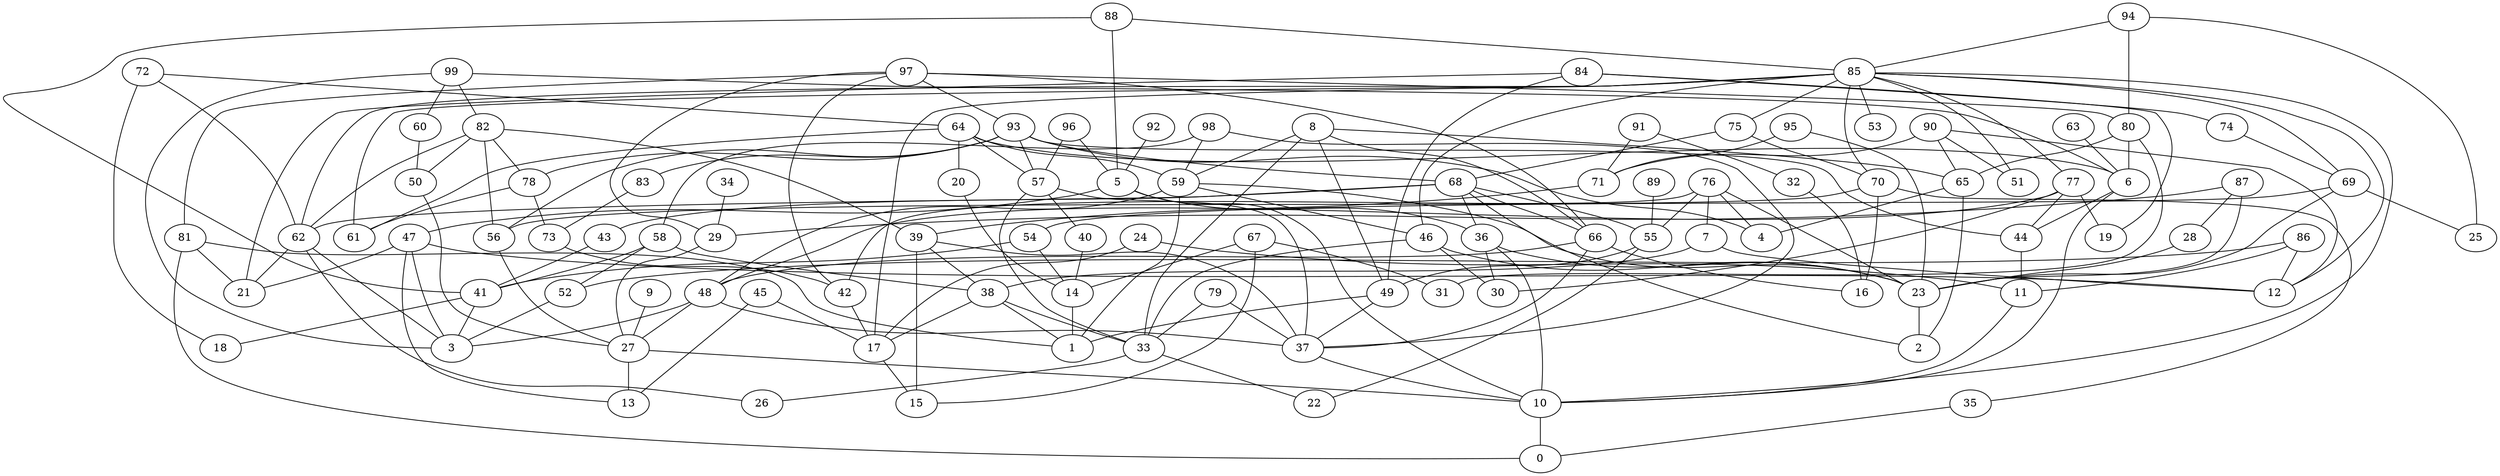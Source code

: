 digraph GG_graph {

subgraph G_graph {
edge [color = black]
"91" -> "32" [dir = none]
"92" -> "5" [dir = none]
"79" -> "33" [dir = none]
"63" -> "6" [dir = none]
"83" -> "73" [dir = none]
"89" -> "55" [dir = none]
"34" -> "29" [dir = none]
"9" -> "27" [dir = none]
"87" -> "29" [dir = none]
"24" -> "17" [dir = none]
"65" -> "2" [dir = none]
"76" -> "55" [dir = none]
"76" -> "7" [dir = none]
"76" -> "4" [dir = none]
"76" -> "23" [dir = none]
"64" -> "6" [dir = none]
"42" -> "17" [dir = none]
"82" -> "56" [dir = none]
"82" -> "78" [dir = none]
"82" -> "50" [dir = none]
"82" -> "39" [dir = none]
"98" -> "37" [dir = none]
"97" -> "81" [dir = none]
"97" -> "29" [dir = none]
"97" -> "80" [dir = none]
"68" -> "2" [dir = none]
"68" -> "36" [dir = none]
"39" -> "38" [dir = none]
"39" -> "37" [dir = none]
"95" -> "71" [dir = none]
"69" -> "54" [dir = none]
"45" -> "13" [dir = none]
"45" -> "17" [dir = none]
"57" -> "33" [dir = none]
"57" -> "37" [dir = none]
"90" -> "71" [dir = none]
"11" -> "10" [dir = none]
"93" -> "44" [dir = none]
"77" -> "44" [dir = none]
"48" -> "37" [dir = none]
"84" -> "19" [dir = none]
"84" -> "49" [dir = none]
"58" -> "52" [dir = none]
"58" -> "41" [dir = none]
"85" -> "12" [dir = none]
"85" -> "51" [dir = none]
"85" -> "53" [dir = none]
"85" -> "62" [dir = none]
"85" -> "61" [dir = none]
"85" -> "75" [dir = none]
"85" -> "17" [dir = none]
"85" -> "69" [dir = none]
"85" -> "70" [dir = none]
"85" -> "10" [dir = none]
"80" -> "31" [dir = none]
"49" -> "37" [dir = none]
"40" -> "14" [dir = none]
"10" -> "0" [dir = none]
"94" -> "25" [dir = none]
"94" -> "80" [dir = none]
"94" -> "85" [dir = none]
"36" -> "30" [dir = none]
"36" -> "23" [dir = none]
"36" -> "10" [dir = none]
"78" -> "73" [dir = none]
"70" -> "35" [dir = none]
"70" -> "16" [dir = none]
"66" -> "37" [dir = none]
"54" -> "41" [dir = none]
"54" -> "14" [dir = none]
"32" -> "16" [dir = none]
"88" -> "85" [dir = none]
"5" -> "47" [dir = none]
"5" -> "10" [dir = none]
"41" -> "18" [dir = none]
"41" -> "3" [dir = none]
"28" -> "23" [dir = none]
"37" -> "10" [dir = none]
"46" -> "23" [dir = none]
"74" -> "69" [dir = none]
"99" -> "60" [dir = none]
"99" -> "6" [dir = none]
"29" -> "27" [dir = none]
"71" -> "39" [dir = none]
"55" -> "22" [dir = none]
"86" -> "11" [dir = none]
"20" -> "14" [dir = none]
"72" -> "62" [dir = none]
"59" -> "1" [dir = none]
"59" -> "23" [dir = none]
"67" -> "15" [dir = none]
"67" -> "14" [dir = none]
"47" -> "21" [dir = none]
"96" -> "5" [dir = none]
"43" -> "41" [dir = none]
"6" -> "44" [dir = none]
"6" -> "10" [dir = none]
"33" -> "26" [dir = none]
"8" -> "33" [dir = none]
"81" -> "21" [dir = none]
"58" -> "38" [dir = none]
"59" -> "48" [dir = none]
"72" -> "18" [dir = none]
"33" -> "22" [dir = none]
"76" -> "42" [dir = none]
"44" -> "11" [dir = none]
"93" -> "78" [dir = none]
"57" -> "40" [dir = none]
"81" -> "1" [dir = none]
"69" -> "23" [dir = none]
"85" -> "46" [dir = none]
"8" -> "59" [dir = none]
"23" -> "2" [dir = none]
"47" -> "13" [dir = none]
"77" -> "48" [dir = none]
"60" -> "50" [dir = none]
"77" -> "19" [dir = none]
"62" -> "3" [dir = none]
"72" -> "64" [dir = none]
"47" -> "12" [dir = none]
"84" -> "21" [dir = none]
"27" -> "13" [dir = none]
"47" -> "3" [dir = none]
"48" -> "27" [dir = none]
"75" -> "68" [dir = none]
"52" -> "3" [dir = none]
"64" -> "61" [dir = none]
"69" -> "25" [dir = none]
"84" -> "74" [dir = none]
"90" -> "12" [dir = none]
"78" -> "61" [dir = none]
"46" -> "33" [dir = none]
"7" -> "12" [dir = none]
"90" -> "65" [dir = none]
"87" -> "23" [dir = none]
"87" -> "28" [dir = none]
"35" -> "0" [dir = none]
"93" -> "68" [dir = none]
"93" -> "56" [dir = none]
"86" -> "12" [dir = none]
"91" -> "71" [dir = none]
"5" -> "36" [dir = none]
"17" -> "15" [dir = none]
"8" -> "49" [dir = none]
"99" -> "82" [dir = none]
"79" -> "37" [dir = none]
"14" -> "1" [dir = none]
"65" -> "4" [dir = none]
"56" -> "27" [dir = none]
"68" -> "43" [dir = none]
"38" -> "1" [dir = none]
"97" -> "93" [dir = none]
"97" -> "66" [dir = none]
"64" -> "59" [dir = none]
"55" -> "49" [dir = none]
"70" -> "56" [dir = none]
"62" -> "21" [dir = none]
"75" -> "70" [dir = none]
"98" -> "59" [dir = none]
"93" -> "57" [dir = none]
"96" -> "57" [dir = none]
"67" -> "31" [dir = none]
"24" -> "11" [dir = none]
"8" -> "66" [dir = none]
"48" -> "3" [dir = none]
"8" -> "65" [dir = none]
"88" -> "41" [dir = none]
"77" -> "30" [dir = none]
"50" -> "27" [dir = none]
"73" -> "42" [dir = none]
"46" -> "30" [dir = none]
"80" -> "6" [dir = none]
"39" -> "15" [dir = none]
"88" -> "5" [dir = none]
"38" -> "17" [dir = none]
"90" -> "51" [dir = none]
"97" -> "42" [dir = none]
"49" -> "1" [dir = none]
"64" -> "20" [dir = none]
"27" -> "10" [dir = none]
"86" -> "52" [dir = none]
"68" -> "55" [dir = none]
"81" -> "0" [dir = none]
"68" -> "62" [dir = none]
"68" -> "66" [dir = none]
"7" -> "38" [dir = none]
"82" -> "62" [dir = none]
"99" -> "3" [dir = none]
"93" -> "83" [dir = none]
"62" -> "26" [dir = none]
"93" -> "4" [dir = none]
"66" -> "16" [dir = none]
"85" -> "77" [dir = none]
"59" -> "46" [dir = none]
"80" -> "65" [dir = none]
"38" -> "33" [dir = none]
"66" -> "48" [dir = none]
"95" -> "23" [dir = none]
"64" -> "57" [dir = none]
"98" -> "58" [dir = none]
}

}
